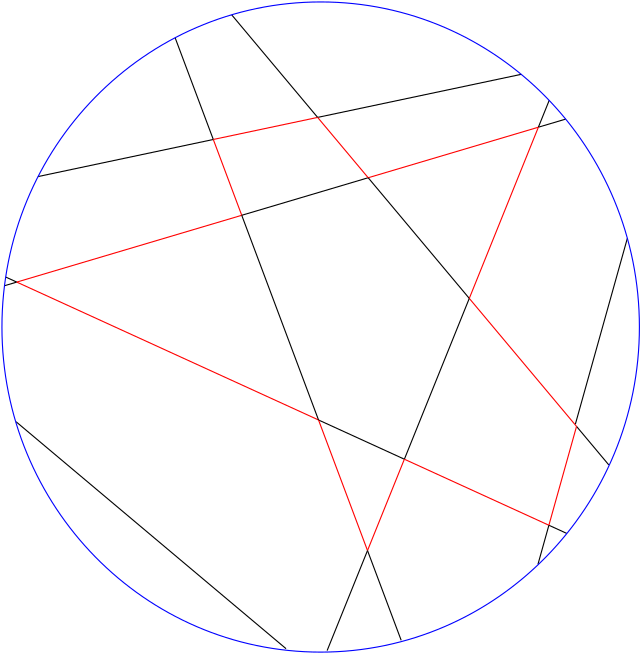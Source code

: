 <?xml version="1.0"?>
<!DOCTYPE ipe SYSTEM "ipe.dtd">
<ipe version="70218" creator="Ipe 7.2.18">
<info created="D:20200620105245" modified="D:20200821145903"/>
<ipestyle name="basic">
<symbol name="arrow/arc(spx)">
<path stroke="sym-stroke" fill="sym-stroke" pen="sym-pen">
0 0 m
-1 0.333 l
-1 -0.333 l
h
</path>
</symbol>
<symbol name="arrow/farc(spx)">
<path stroke="sym-stroke" fill="white" pen="sym-pen">
0 0 m
-1 0.333 l
-1 -0.333 l
h
</path>
</symbol>
<symbol name="arrow/ptarc(spx)">
<path stroke="sym-stroke" fill="sym-stroke" pen="sym-pen">
0 0 m
-1 0.333 l
-0.8 0 l
-1 -0.333 l
h
</path>
</symbol>
<symbol name="arrow/fptarc(spx)">
<path stroke="sym-stroke" fill="white" pen="sym-pen">
0 0 m
-1 0.333 l
-0.8 0 l
-1 -0.333 l
h
</path>
</symbol>
<symbol name="mark/circle(sx)" transformations="translations">
<path fill="sym-stroke">
0.6 0 0 0.6 0 0 e
0.4 0 0 0.4 0 0 e
</path>
</symbol>
<symbol name="mark/disk(sx)" transformations="translations">
<path fill="sym-stroke">
0.6 0 0 0.6 0 0 e
</path>
</symbol>
<symbol name="mark/fdisk(sfx)" transformations="translations">
<group>
<path fill="sym-fill">
0.5 0 0 0.5 0 0 e
</path>
<path fill="sym-stroke" fillrule="eofill">
0.6 0 0 0.6 0 0 e
0.4 0 0 0.4 0 0 e
</path>
</group>
</symbol>
<symbol name="mark/box(sx)" transformations="translations">
<path fill="sym-stroke" fillrule="eofill">
-0.6 -0.6 m
0.6 -0.6 l
0.6 0.6 l
-0.6 0.6 l
h
-0.4 -0.4 m
0.4 -0.4 l
0.4 0.4 l
-0.4 0.4 l
h
</path>
</symbol>
<symbol name="mark/square(sx)" transformations="translations">
<path fill="sym-stroke">
-0.6 -0.6 m
0.6 -0.6 l
0.6 0.6 l
-0.6 0.6 l
h
</path>
</symbol>
<symbol name="mark/fsquare(sfx)" transformations="translations">
<group>
<path fill="sym-fill">
-0.5 -0.5 m
0.5 -0.5 l
0.5 0.5 l
-0.5 0.5 l
h
</path>
<path fill="sym-stroke" fillrule="eofill">
-0.6 -0.6 m
0.6 -0.6 l
0.6 0.6 l
-0.6 0.6 l
h
-0.4 -0.4 m
0.4 -0.4 l
0.4 0.4 l
-0.4 0.4 l
h
</path>
</group>
</symbol>
<symbol name="mark/cross(sx)" transformations="translations">
<group>
<path fill="sym-stroke">
-0.43 -0.57 m
0.57 0.43 l
0.43 0.57 l
-0.57 -0.43 l
h
</path>
<path fill="sym-stroke">
-0.43 0.57 m
0.57 -0.43 l
0.43 -0.57 l
-0.57 0.43 l
h
</path>
</group>
</symbol>
<symbol name="arrow/fnormal(spx)">
<path stroke="sym-stroke" fill="white" pen="sym-pen">
0 0 m
-1 0.333 l
-1 -0.333 l
h
</path>
</symbol>
<symbol name="arrow/pointed(spx)">
<path stroke="sym-stroke" fill="sym-stroke" pen="sym-pen">
0 0 m
-1 0.333 l
-0.8 0 l
-1 -0.333 l
h
</path>
</symbol>
<symbol name="arrow/fpointed(spx)">
<path stroke="sym-stroke" fill="white" pen="sym-pen">
0 0 m
-1 0.333 l
-0.8 0 l
-1 -0.333 l
h
</path>
</symbol>
<symbol name="arrow/linear(spx)">
<path stroke="sym-stroke" pen="sym-pen">
-1 0.333 m
0 0 l
-1 -0.333 l
</path>
</symbol>
<symbol name="arrow/fdouble(spx)">
<path stroke="sym-stroke" fill="white" pen="sym-pen">
0 0 m
-1 0.333 l
-1 -0.333 l
h
-1 0 m
-2 0.333 l
-2 -0.333 l
h
</path>
</symbol>
<symbol name="arrow/double(spx)">
<path stroke="sym-stroke" fill="sym-stroke" pen="sym-pen">
0 0 m
-1 0.333 l
-1 -0.333 l
h
-1 0 m
-2 0.333 l
-2 -0.333 l
h
</path>
</symbol>
<pen name="heavier" value="0.8"/>
<pen name="fat" value="1.2"/>
<pen name="ultrafat" value="2"/>
<symbolsize name="large" value="5"/>
<symbolsize name="small" value="2"/>
<symbolsize name="tiny" value="1.1"/>
<arrowsize name="large" value="10"/>
<arrowsize name="small" value="5"/>
<arrowsize name="tiny" value="3"/>
<color name="red" value="1 0 0"/>
<color name="blue" value="0 0 1"/>
<color name="green" value="0 1 0"/>
<color name="yellow" value="1 1 0"/>
<color name="orange" value="1 0.647 0"/>
<color name="gold" value="1 0.843 0"/>
<color name="purple" value="0.627 0.125 0.941"/>
<color name="gray" value="0.745"/>
<color name="brown" value="0.647 0.165 0.165"/>
<color name="navy" value="0 0 0.502"/>
<color name="pink" value="1 0.753 0.796"/>
<color name="seagreen" value="0.18 0.545 0.341"/>
<color name="turquoise" value="0.251 0.878 0.816"/>
<color name="violet" value="0.933 0.51 0.933"/>
<color name="darkblue" value="0 0 0.545"/>
<color name="darkcyan" value="0 0.545 0.545"/>
<color name="darkgray" value="0.663"/>
<color name="darkgreen" value="0 0.392 0"/>
<color name="darkmagenta" value="0.545 0 0.545"/>
<color name="darkorange" value="1 0.549 0"/>
<color name="darkred" value="0.545 0 0"/>
<color name="lightblue" value="0.678 0.847 0.902"/>
<color name="lightcyan" value="0.878 1 1"/>
<color name="lightgray" value="0.827"/>
<color name="lightgreen" value="0.565 0.933 0.565"/>
<color name="lightyellow" value="1 1 0.878"/>
<dashstyle name="dotted" value="[1 3] 0"/>
<dashstyle name="dashed" value="[4] 0"/>
<dashstyle name="dash dotted" value="[4 2 1 2] 0"/>
<dashstyle name="dash dot dotted" value="[4 2 1 2 1 2] 0"/>
<textsize name="large" value="\large"/>
<textsize name="small" value="\small"/>
<textsize name="tiny" value="\tiny"/>
<textsize name="Large" value="\Large"/>
<textsize name="LARGE" value="\LARGE"/>
<textsize name="huge" value="\huge"/>
<textsize name="Huge" value="\Huge"/>
<textsize name="footnote" value="\footnotesize"/>
<textstyle name="center" begin="\begin{center}" end="\end{center}"/>
<textstyle name="itemize" begin="\begin{itemize}" end="\end{itemize}"/>
<textstyle name="item" begin="\begin{itemize}\item{}" end="\end{itemize}"/>
<gridsize name="4 pts" value="4"/>
<gridsize name="8 pts (~3 mm)" value="8"/>
<gridsize name="16 pts (~6 mm)" value="16"/>
<gridsize name="32 pts (~12 mm)" value="32"/>
<gridsize name="10 pts (~3.5 mm)" value="10"/>
<gridsize name="20 pts (~7 mm)" value="20"/>
<gridsize name="14 pts (~5 mm)" value="14"/>
<gridsize name="28 pts (~10 mm)" value="28"/>
<gridsize name="56 pts (~20 mm)" value="56"/>
<anglesize name="90 deg" value="90"/>
<anglesize name="60 deg" value="60"/>
<anglesize name="45 deg" value="45"/>
<anglesize name="30 deg" value="30"/>
<anglesize name="22.5 deg" value="22.5"/>
<tiling name="falling" angle="-60" step="4" width="1"/>
<tiling name="rising" angle="30" step="4" width="1"/>
</ipestyle>
<page>
<layer name="alpha"/>
<layer name="beta"/>
<view layers="alpha beta" active="beta"/>
<path layer="beta" matrix="0.644608 0 0 0.644608 -10.6852 28.311" stroke="black">
-128 58.9404 m
-30.066 79.6613 l
</path>
<path stroke="red">
-30.066 79.6613 m
7.49149 87.6078 l
</path>
<path matrix="0.829151 0 0 0.829151 1.27991 14.9677" stroke="black">
7.49149 87.6078 m
95.9405 106.322 l
</path>
<path matrix="0.162705 0 0 0.162705 -84.4244 23.711" stroke="black">
-128 20.2512 m
-100.83 28.3186 l
</path>
<path stroke="red">
-100.83 28.3186 m
-19.8276 52.3703 l
</path>
<path stroke="black">
-19.8276 52.3703 m
25.6918 65.8861 l
</path>
<path stroke="red">
25.6918 65.8861 m
86.9631 84.0791 l
</path>
<path matrix="0.240991 0 0 0.240991 66.0058 63.8168" stroke="black">
86.9631 84.0791 m
128 96.264 l
</path>
<path matrix="0.717961 0 0 0.717961 -9.17261 -22.4442" stroke="black">
-128 0.67909 m
7.37413 -113.115 l
</path>
<path matrix="0.146845 0 0 0.146845 -86.0236 24.1601" stroke="black">
-128 40.7337 m
-100.83 28.3186 l
</path>
<path stroke="red">
-100.83 28.3186 m
7.82119 -21.329 l
</path>
<path stroke="black">
7.82119 -21.329 m
38.7212 -35.4486 l
</path>
<path stroke="red">
38.7212 -35.4486 m
90.7467 -59.2213 l
</path>
<path matrix="0.173151 0 0 0.173151 75.0338 -48.9671" stroke="black">
90.7467 -59.2213 m
128 -76.244 l
</path>
<path matrix="0.757657 0 0 0.757657 -7.28628 19.3053" stroke="black">
-48.2005 128 m
-30.066 79.6613 l
</path>
<path stroke="red">
-30.066 79.6613 m
-19.8276 52.3703 l
</path>
<path stroke="black">
-19.8276 52.3703 m
7.82119 -21.329 l
</path>
<path stroke="red">
7.82119 -21.329 m
25.4521 -68.3251 l
</path>
<path matrix="0.541464 0 0 0.541464 11.6707 -31.3295" stroke="black">
25.4521 -68.3251 m
47.8395 -128 l
</path>
<path matrix="0.914042 0 0 0.914042 0.643955 7.53061" stroke="black">
-26.3526 128 m
7.49149 87.6078 l
</path>
<path stroke="red">
7.49149 87.6078 m
25.6918 65.8861 l
</path>
<path stroke="black">
25.6918 65.8861 m
62.0883 22.4476 l
</path>
<path stroke="red">
62.0883 22.4476 m
100.701 -23.6355 l
</path>
<path matrix="0.425741 0 0 0.425741 57.8284 -13.5729" stroke="black">
100.701 -23.6355 m
128 -56.2167 l
</path>
<path matrix="0.436135 0 0 0.436135 49.0354 47.4092" stroke="black">
95.9405 106.322 m
86.9631 84.0791 l
</path>
<path stroke="red">
86.9631 84.0791 m
62.0883 22.4476 l
</path>
<path stroke="black">
62.0883 22.4476 m
38.7212 -35.4486 l
</path>
<path stroke="red">
38.7212 -35.4486 m
25.4521 -68.3251 l
</path>
<path matrix="0.804196 0 0 0.804196 4.98363 -13.3783" stroke="black">
25.4521 -68.3251 m
7.37413 -113.115 l
</path>
<path matrix="0.685969 0 0 0.685969 31.2087 -6.59307" stroke="black">
128 73.9608 m
100.701 -23.6355 l
</path>
<path stroke="red">
100.701 -23.6355 m
90.7467 -59.2213 l
</path>
<path matrix="0.204869 0 0 0.204869 72.1555 -47.0887" stroke="black">
90.7467 -59.2213 m
71.5081 -128 l
</path>
<path matrix="1.02427 0 0 1.0447 25.8745 -16.145" stroke="blue">
112.023 0 0 112.023 -16.8744 27.0749 e
</path>
</page>
</ipe>
